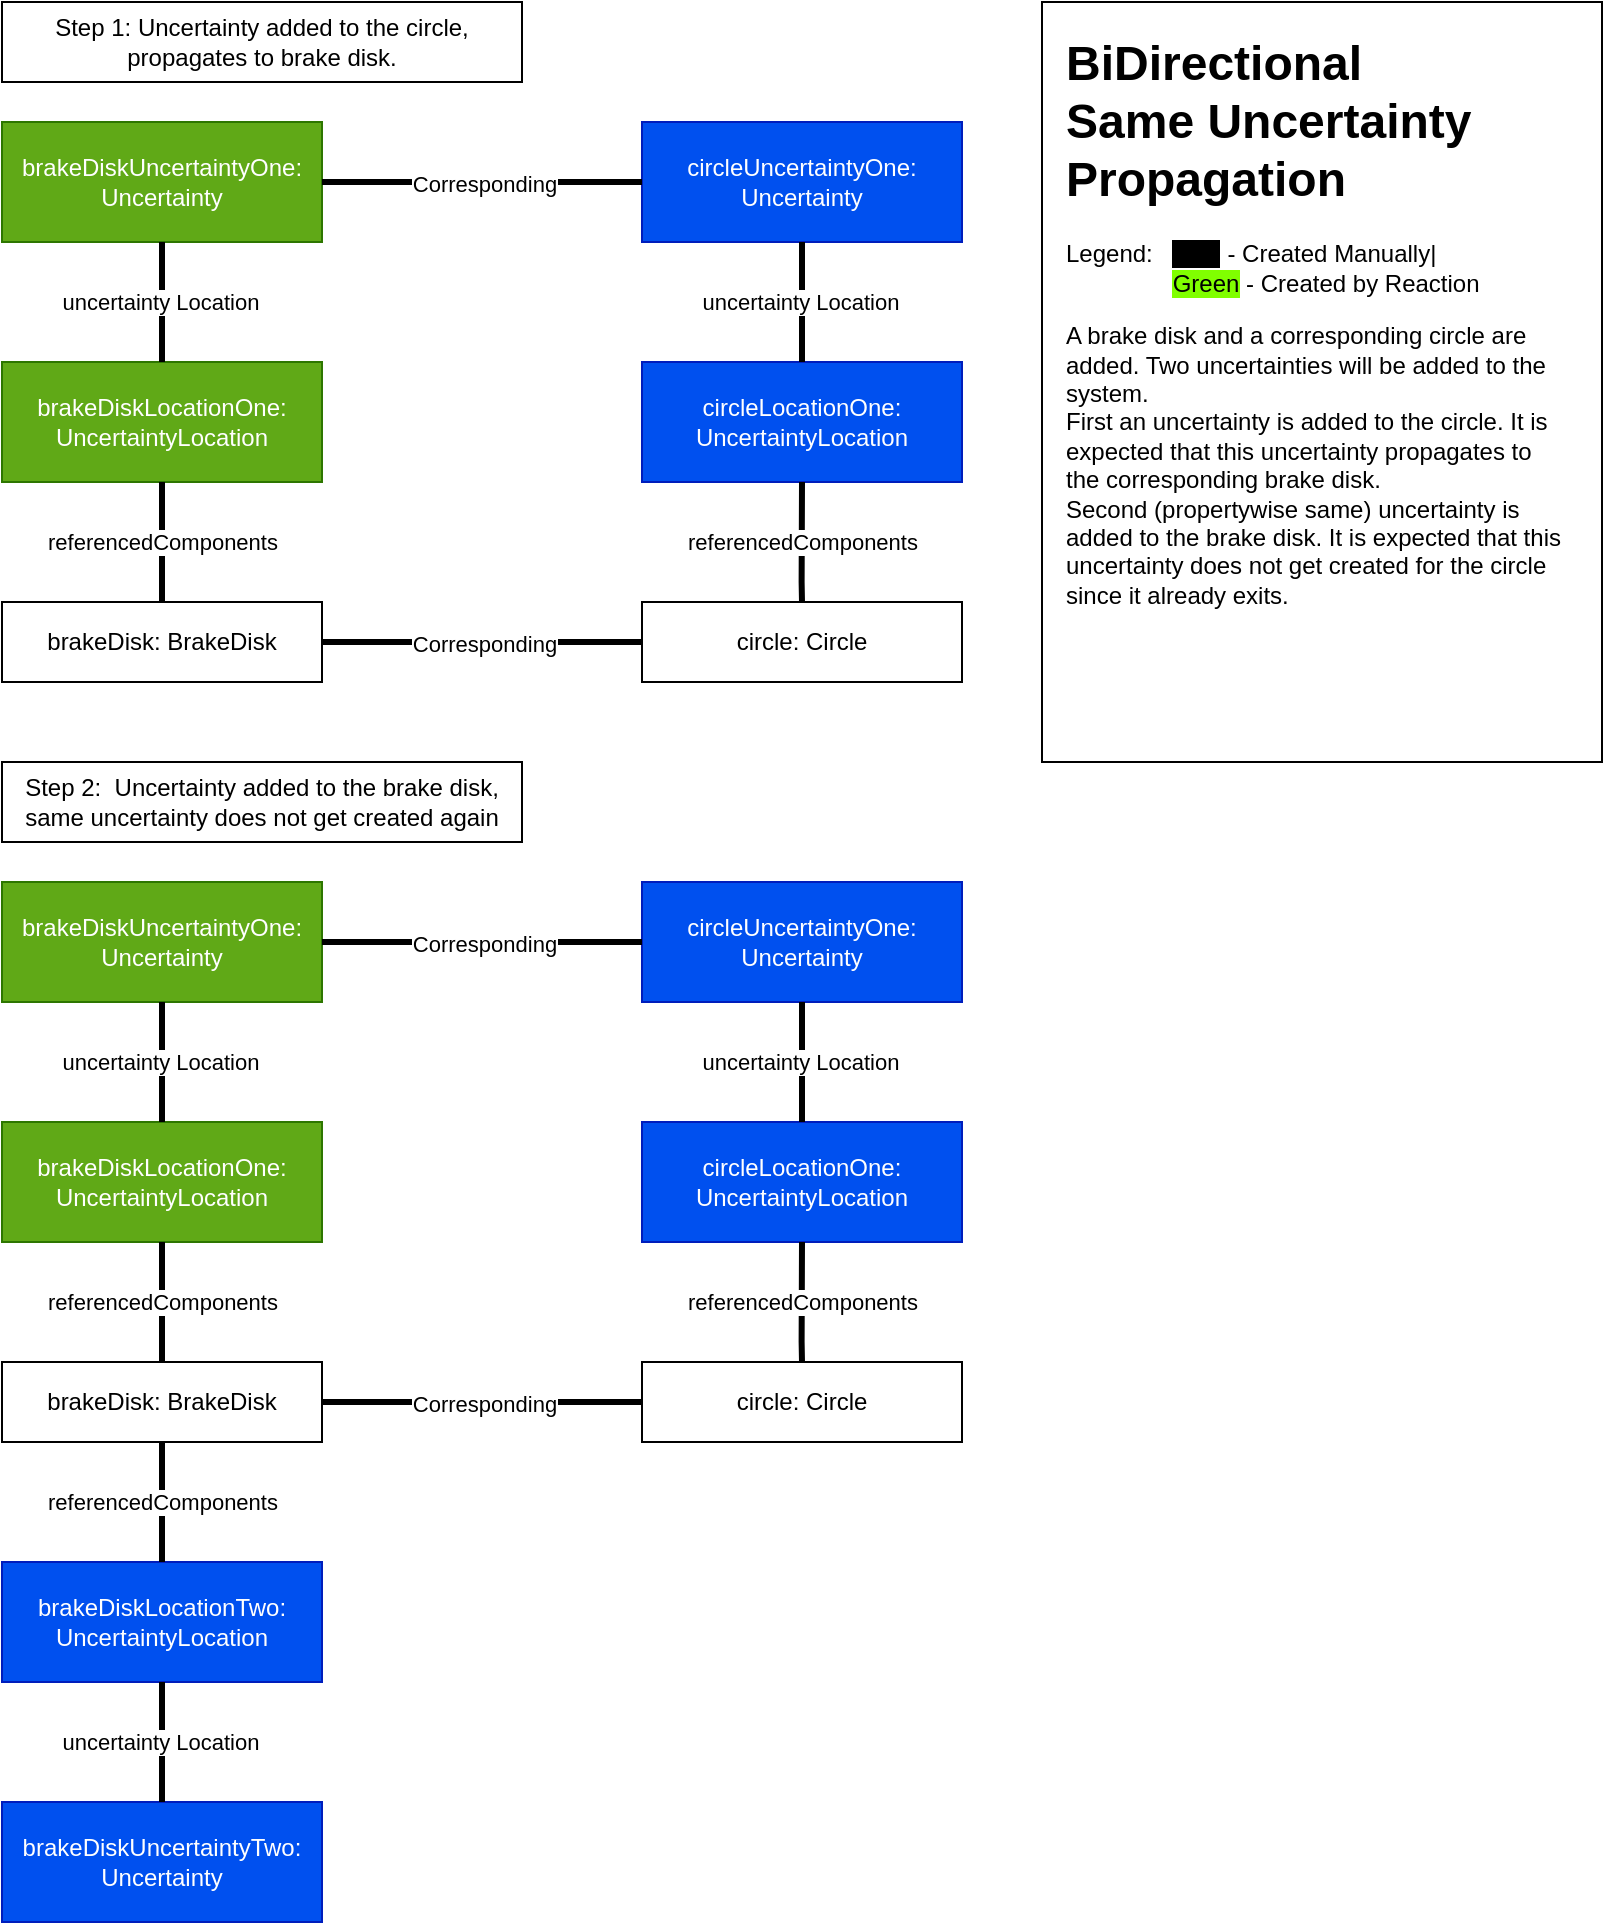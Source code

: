 <mxfile version="27.0.5">
  <diagram name="Page-1" id="hSbz8sfhkRv2dt6Nuemm">
    <mxGraphModel dx="1181" dy="688" grid="1" gridSize="10" guides="1" tooltips="1" connect="1" arrows="1" fold="1" page="1" pageScale="1" pageWidth="850" pageHeight="1100" math="0" shadow="0">
      <root>
        <mxCell id="0" />
        <mxCell id="1" parent="0" />
        <mxCell id="dKJm6D22h-IE7gDkArMl-2" value="brakeDiskUncertaintyOne: Uncertainty" style="html=1;whiteSpace=wrap;fillColor=#60a917;fontColor=#ffffff;strokeColor=#2D7600;" parent="1" vertex="1">
          <mxGeometry x="20" y="70" width="160" height="60" as="geometry" />
        </mxCell>
        <mxCell id="dKJm6D22h-IE7gDkArMl-4" value="circleUncertaintyOne: Uncertainty" style="html=1;whiteSpace=wrap;fillColor=#0050ef;fontColor=#ffffff;strokeColor=#001DBC;" parent="1" vertex="1">
          <mxGeometry x="340" y="70" width="160" height="60" as="geometry" />
        </mxCell>
        <mxCell id="dKJm6D22h-IE7gDkArMl-8" value="" style="endArrow=none;startArrow=none;endFill=0;startFill=0;endSize=8;html=1;verticalAlign=bottom;labelBackgroundColor=none;strokeWidth=3;rounded=0;entryX=0;entryY=0.5;entryDx=0;entryDy=0;exitX=1;exitY=0.5;exitDx=0;exitDy=0;" parent="1" source="dKJm6D22h-IE7gDkArMl-2" target="dKJm6D22h-IE7gDkArMl-4" edge="1">
          <mxGeometry width="160" relative="1" as="geometry">
            <mxPoint x="200" y="100" as="sourcePoint" />
            <mxPoint x="320" y="104" as="targetPoint" />
          </mxGeometry>
        </mxCell>
        <mxCell id="dKJm6D22h-IE7gDkArMl-9" value="Corresponding" style="edgeLabel;html=1;align=center;verticalAlign=middle;resizable=0;points=[];" parent="dKJm6D22h-IE7gDkArMl-8" vertex="1" connectable="0">
          <mxGeometry x="0.005" y="-1" relative="1" as="geometry">
            <mxPoint as="offset" />
          </mxGeometry>
        </mxCell>
        <mxCell id="dKJm6D22h-IE7gDkArMl-12" value="brakeDiskLocationOne: UncertaintyLocation" style="html=1;whiteSpace=wrap;fillColor=#60a917;fontColor=#ffffff;strokeColor=#2D7600;" parent="1" vertex="1">
          <mxGeometry x="20" y="190" width="160" height="60" as="geometry" />
        </mxCell>
        <mxCell id="dKJm6D22h-IE7gDkArMl-13" value="" style="endArrow=none;startArrow=none;endFill=0;startFill=0;endSize=8;html=1;verticalAlign=bottom;labelBackgroundColor=none;strokeWidth=3;rounded=0;exitX=0.5;exitY=1;exitDx=0;exitDy=0;entryX=0.5;entryY=0;entryDx=0;entryDy=0;" parent="1" source="dKJm6D22h-IE7gDkArMl-2" target="dKJm6D22h-IE7gDkArMl-12" edge="1">
          <mxGeometry width="160" relative="1" as="geometry">
            <mxPoint x="120" y="150" as="sourcePoint" />
            <mxPoint x="120" y="170" as="targetPoint" />
          </mxGeometry>
        </mxCell>
        <mxCell id="dKJm6D22h-IE7gDkArMl-14" value="uncertainty Location" style="edgeLabel;html=1;align=center;verticalAlign=middle;resizable=0;points=[];" parent="dKJm6D22h-IE7gDkArMl-13" vertex="1" connectable="0">
          <mxGeometry x="0.005" y="-1" relative="1" as="geometry">
            <mxPoint as="offset" />
          </mxGeometry>
        </mxCell>
        <mxCell id="dKJm6D22h-IE7gDkArMl-15" value="circleLocationOne: UncertaintyLocation" style="html=1;whiteSpace=wrap;fillColor=#0050ef;fontColor=#ffffff;strokeColor=#001DBC;" parent="1" vertex="1">
          <mxGeometry x="340" y="190" width="160" height="60" as="geometry" />
        </mxCell>
        <mxCell id="dKJm6D22h-IE7gDkArMl-16" value="" style="endArrow=none;startArrow=none;endFill=0;startFill=0;endSize=8;html=1;verticalAlign=bottom;labelBackgroundColor=none;strokeWidth=3;rounded=0;exitX=0.5;exitY=1;exitDx=0;exitDy=0;entryX=0.5;entryY=0;entryDx=0;entryDy=0;" parent="1" source="dKJm6D22h-IE7gDkArMl-4" target="dKJm6D22h-IE7gDkArMl-15" edge="1">
          <mxGeometry width="160" relative="1" as="geometry">
            <mxPoint x="420" y="140" as="sourcePoint" />
            <mxPoint x="420" y="180" as="targetPoint" />
          </mxGeometry>
        </mxCell>
        <mxCell id="dKJm6D22h-IE7gDkArMl-17" value="uncertainty Location" style="edgeLabel;html=1;align=center;verticalAlign=middle;resizable=0;points=[];" parent="dKJm6D22h-IE7gDkArMl-16" vertex="1" connectable="0">
          <mxGeometry x="0.005" y="-1" relative="1" as="geometry">
            <mxPoint as="offset" />
          </mxGeometry>
        </mxCell>
        <mxCell id="dKJm6D22h-IE7gDkArMl-18" value="brakeDisk: BrakeDisk" style="html=1;whiteSpace=wrap;" parent="1" vertex="1">
          <mxGeometry x="20" y="310" width="160" height="40" as="geometry" />
        </mxCell>
        <mxCell id="dKJm6D22h-IE7gDkArMl-19" value="" style="endArrow=none;startArrow=none;endFill=0;startFill=0;endSize=8;html=1;verticalAlign=bottom;labelBackgroundColor=none;strokeWidth=3;rounded=0;exitX=0.5;exitY=1;exitDx=0;exitDy=0;entryX=0.5;entryY=0;entryDx=0;entryDy=0;" parent="1" source="dKJm6D22h-IE7gDkArMl-12" target="dKJm6D22h-IE7gDkArMl-18" edge="1">
          <mxGeometry width="160" relative="1" as="geometry">
            <mxPoint x="140" y="250" as="sourcePoint" />
            <mxPoint x="140" y="310" as="targetPoint" />
            <Array as="points">
              <mxPoint x="100" y="300" />
            </Array>
          </mxGeometry>
        </mxCell>
        <mxCell id="dKJm6D22h-IE7gDkArMl-20" value="referencedComponents" style="edgeLabel;html=1;align=center;verticalAlign=middle;resizable=0;points=[];" parent="dKJm6D22h-IE7gDkArMl-19" vertex="1" connectable="0">
          <mxGeometry x="0.005" y="-1" relative="1" as="geometry">
            <mxPoint x="1" as="offset" />
          </mxGeometry>
        </mxCell>
        <mxCell id="dKJm6D22h-IE7gDkArMl-24" value="" style="endArrow=none;startArrow=none;endFill=0;startFill=0;endSize=8;html=1;verticalAlign=bottom;labelBackgroundColor=none;strokeWidth=3;rounded=0;exitX=0.5;exitY=1;exitDx=0;exitDy=0;entryX=0.5;entryY=0;entryDx=0;entryDy=0;" parent="1" source="dKJm6D22h-IE7gDkArMl-15" target="dKJm6D22h-IE7gDkArMl-26" edge="1">
          <mxGeometry width="160" relative="1" as="geometry">
            <mxPoint x="420" y="260" as="sourcePoint" />
            <mxPoint x="420" y="290" as="targetPoint" />
            <Array as="points">
              <mxPoint x="419.81" y="300" />
            </Array>
          </mxGeometry>
        </mxCell>
        <mxCell id="dKJm6D22h-IE7gDkArMl-25" value="referencedComponents" style="edgeLabel;html=1;align=center;verticalAlign=middle;resizable=0;points=[];" parent="dKJm6D22h-IE7gDkArMl-24" vertex="1" connectable="0">
          <mxGeometry x="0.005" y="-1" relative="1" as="geometry">
            <mxPoint x="1" as="offset" />
          </mxGeometry>
        </mxCell>
        <mxCell id="dKJm6D22h-IE7gDkArMl-26" value="circle: Circle" style="html=1;whiteSpace=wrap;" parent="1" vertex="1">
          <mxGeometry x="340" y="310" width="160" height="40" as="geometry" />
        </mxCell>
        <mxCell id="dKJm6D22h-IE7gDkArMl-27" value="" style="endArrow=none;startArrow=none;endFill=0;startFill=0;endSize=8;html=1;verticalAlign=bottom;labelBackgroundColor=none;strokeWidth=3;rounded=0;entryX=0;entryY=0.5;entryDx=0;entryDy=0;exitX=1;exitY=0.5;exitDx=0;exitDy=0;" parent="1" source="dKJm6D22h-IE7gDkArMl-18" target="dKJm6D22h-IE7gDkArMl-26" edge="1">
          <mxGeometry width="160" relative="1" as="geometry">
            <mxPoint x="170" y="309.68" as="sourcePoint" />
            <mxPoint x="330" y="309.68" as="targetPoint" />
          </mxGeometry>
        </mxCell>
        <mxCell id="dKJm6D22h-IE7gDkArMl-28" value="Corresponding" style="edgeLabel;html=1;align=center;verticalAlign=middle;resizable=0;points=[];" parent="dKJm6D22h-IE7gDkArMl-27" vertex="1" connectable="0">
          <mxGeometry x="0.005" y="-1" relative="1" as="geometry">
            <mxPoint as="offset" />
          </mxGeometry>
        </mxCell>
        <mxCell id="dKJm6D22h-IE7gDkArMl-43" value="" style="rounded=0;whiteSpace=wrap;html=1;" parent="1" vertex="1">
          <mxGeometry x="540" y="10" width="280" height="380" as="geometry" />
        </mxCell>
        <mxCell id="dKJm6D22h-IE7gDkArMl-42" value="&lt;h1 style=&quot;margin-top: 0px;&quot;&gt;BiDirectional&lt;br&gt;Same Uncertainty Propagation&lt;/h1&gt;&lt;p&gt;Legend: &lt;span style=&quot;white-space: pre;&quot;&gt;&#x9;&lt;/span&gt;&lt;span style=&quot;background-color: light-dark(rgb(0, 0, 0), rgb(0, 0, 255));&quot;&gt;Blue&lt;/span&gt; - Created Manually|&lt;br&gt;&lt;span style=&quot;white-space: pre;&quot;&gt;&#x9;&lt;/span&gt;&lt;span style=&quot;white-space: pre;&quot;&gt;&#x9;&lt;/span&gt;&lt;span style=&quot;background-color: rgb(128, 255, 0);&quot;&gt;&lt;font style=&quot;color: rgb(0, 0, 0);&quot;&gt;Green&lt;/font&gt;&lt;/span&gt; - Created by Reaction&lt;br&gt;&lt;/p&gt;&lt;p&gt;A brake disk and a corresponding circle are added. Two uncertainties will be added to the system.&amp;nbsp;&lt;br&gt;First an uncertainty is added to the circle. It is expected that this uncertainty propagates to the corresponding brake disk.&lt;br&gt;Second (propertywise same) uncertainty is added to the brake disk. It is expected that this uncertainty does not get created for the circle since it already exits.&lt;br&gt;&lt;br&gt;&lt;br&gt;&lt;br&gt;&lt;br&gt;&lt;/p&gt;" style="text;html=1;whiteSpace=wrap;overflow=hidden;rounded=0;" parent="1" vertex="1">
          <mxGeometry x="550" y="20" width="250" height="350" as="geometry" />
        </mxCell>
        <mxCell id="dKJm6D22h-IE7gDkArMl-49" value="Step 1: Uncertainty added to the circle, propagates to brake disk." style="rounded=0;whiteSpace=wrap;html=1;" parent="1" vertex="1">
          <mxGeometry x="20" y="10" width="260" height="40" as="geometry" />
        </mxCell>
        <mxCell id="kIRU0zJeqsqEs3SZj0UL-1" value="brakeDiskUncertaintyOne: Uncertainty" style="html=1;whiteSpace=wrap;fillColor=#60a917;fontColor=#ffffff;strokeColor=#2D7600;" parent="1" vertex="1">
          <mxGeometry x="20" y="450" width="160" height="60" as="geometry" />
        </mxCell>
        <mxCell id="kIRU0zJeqsqEs3SZj0UL-2" value="circleUncertaintyOne: Uncertainty" style="html=1;whiteSpace=wrap;fillColor=#0050ef;fontColor=#ffffff;strokeColor=#001DBC;" parent="1" vertex="1">
          <mxGeometry x="340" y="450" width="160" height="60" as="geometry" />
        </mxCell>
        <mxCell id="kIRU0zJeqsqEs3SZj0UL-3" value="" style="endArrow=none;startArrow=none;endFill=0;startFill=0;endSize=8;html=1;verticalAlign=bottom;labelBackgroundColor=none;strokeWidth=3;rounded=0;entryX=0;entryY=0.5;entryDx=0;entryDy=0;exitX=1;exitY=0.5;exitDx=0;exitDy=0;" parent="1" source="kIRU0zJeqsqEs3SZj0UL-1" target="kIRU0zJeqsqEs3SZj0UL-2" edge="1">
          <mxGeometry width="160" relative="1" as="geometry">
            <mxPoint x="200" y="480" as="sourcePoint" />
            <mxPoint x="320" y="484" as="targetPoint" />
          </mxGeometry>
        </mxCell>
        <mxCell id="kIRU0zJeqsqEs3SZj0UL-4" value="Corresponding" style="edgeLabel;html=1;align=center;verticalAlign=middle;resizable=0;points=[];" parent="kIRU0zJeqsqEs3SZj0UL-3" vertex="1" connectable="0">
          <mxGeometry x="0.005" y="-1" relative="1" as="geometry">
            <mxPoint as="offset" />
          </mxGeometry>
        </mxCell>
        <mxCell id="kIRU0zJeqsqEs3SZj0UL-5" value="brakeDiskLocationOne: UncertaintyLocation" style="html=1;whiteSpace=wrap;fillColor=#60a917;fontColor=#ffffff;strokeColor=#2D7600;" parent="1" vertex="1">
          <mxGeometry x="20" y="570" width="160" height="60" as="geometry" />
        </mxCell>
        <mxCell id="kIRU0zJeqsqEs3SZj0UL-6" value="" style="endArrow=none;startArrow=none;endFill=0;startFill=0;endSize=8;html=1;verticalAlign=bottom;labelBackgroundColor=none;strokeWidth=3;rounded=0;exitX=0.5;exitY=1;exitDx=0;exitDy=0;entryX=0.5;entryY=0;entryDx=0;entryDy=0;" parent="1" source="kIRU0zJeqsqEs3SZj0UL-1" target="kIRU0zJeqsqEs3SZj0UL-5" edge="1">
          <mxGeometry width="160" relative="1" as="geometry">
            <mxPoint x="120" y="530" as="sourcePoint" />
            <mxPoint x="120" y="550" as="targetPoint" />
          </mxGeometry>
        </mxCell>
        <mxCell id="kIRU0zJeqsqEs3SZj0UL-7" value="uncertainty Location" style="edgeLabel;html=1;align=center;verticalAlign=middle;resizable=0;points=[];" parent="kIRU0zJeqsqEs3SZj0UL-6" vertex="1" connectable="0">
          <mxGeometry x="0.005" y="-1" relative="1" as="geometry">
            <mxPoint as="offset" />
          </mxGeometry>
        </mxCell>
        <mxCell id="kIRU0zJeqsqEs3SZj0UL-8" value="circleLocationOne: UncertaintyLocation" style="html=1;whiteSpace=wrap;fillColor=#0050ef;fontColor=#ffffff;strokeColor=#001DBC;" parent="1" vertex="1">
          <mxGeometry x="340" y="570" width="160" height="60" as="geometry" />
        </mxCell>
        <mxCell id="kIRU0zJeqsqEs3SZj0UL-9" value="" style="endArrow=none;startArrow=none;endFill=0;startFill=0;endSize=8;html=1;verticalAlign=bottom;labelBackgroundColor=none;strokeWidth=3;rounded=0;exitX=0.5;exitY=1;exitDx=0;exitDy=0;entryX=0.5;entryY=0;entryDx=0;entryDy=0;" parent="1" source="kIRU0zJeqsqEs3SZj0UL-2" target="kIRU0zJeqsqEs3SZj0UL-8" edge="1">
          <mxGeometry width="160" relative="1" as="geometry">
            <mxPoint x="420" y="520" as="sourcePoint" />
            <mxPoint x="420" y="560" as="targetPoint" />
          </mxGeometry>
        </mxCell>
        <mxCell id="kIRU0zJeqsqEs3SZj0UL-10" value="uncertainty Location" style="edgeLabel;html=1;align=center;verticalAlign=middle;resizable=0;points=[];" parent="kIRU0zJeqsqEs3SZj0UL-9" vertex="1" connectable="0">
          <mxGeometry x="0.005" y="-1" relative="1" as="geometry">
            <mxPoint as="offset" />
          </mxGeometry>
        </mxCell>
        <mxCell id="kIRU0zJeqsqEs3SZj0UL-11" value="brakeDisk: BrakeDisk" style="html=1;whiteSpace=wrap;" parent="1" vertex="1">
          <mxGeometry x="20" y="690" width="160" height="40" as="geometry" />
        </mxCell>
        <mxCell id="kIRU0zJeqsqEs3SZj0UL-12" value="" style="endArrow=none;startArrow=none;endFill=0;startFill=0;endSize=8;html=1;verticalAlign=bottom;labelBackgroundColor=none;strokeWidth=3;rounded=0;exitX=0.5;exitY=1;exitDx=0;exitDy=0;entryX=0.5;entryY=0;entryDx=0;entryDy=0;" parent="1" source="kIRU0zJeqsqEs3SZj0UL-5" target="kIRU0zJeqsqEs3SZj0UL-11" edge="1">
          <mxGeometry width="160" relative="1" as="geometry">
            <mxPoint x="140" y="630" as="sourcePoint" />
            <mxPoint x="140" y="690" as="targetPoint" />
            <Array as="points">
              <mxPoint x="100" y="680" />
            </Array>
          </mxGeometry>
        </mxCell>
        <mxCell id="kIRU0zJeqsqEs3SZj0UL-13" value="referencedComponents" style="edgeLabel;html=1;align=center;verticalAlign=middle;resizable=0;points=[];" parent="kIRU0zJeqsqEs3SZj0UL-12" vertex="1" connectable="0">
          <mxGeometry x="0.005" y="-1" relative="1" as="geometry">
            <mxPoint x="1" as="offset" />
          </mxGeometry>
        </mxCell>
        <mxCell id="kIRU0zJeqsqEs3SZj0UL-14" value="" style="endArrow=none;startArrow=none;endFill=0;startFill=0;endSize=8;html=1;verticalAlign=bottom;labelBackgroundColor=none;strokeWidth=3;rounded=0;exitX=0.5;exitY=1;exitDx=0;exitDy=0;entryX=0.5;entryY=0;entryDx=0;entryDy=0;" parent="1" source="kIRU0zJeqsqEs3SZj0UL-8" target="kIRU0zJeqsqEs3SZj0UL-16" edge="1">
          <mxGeometry width="160" relative="1" as="geometry">
            <mxPoint x="420" y="640" as="sourcePoint" />
            <mxPoint x="420" y="670" as="targetPoint" />
            <Array as="points">
              <mxPoint x="419.81" y="680" />
            </Array>
          </mxGeometry>
        </mxCell>
        <mxCell id="kIRU0zJeqsqEs3SZj0UL-15" value="referencedComponents" style="edgeLabel;html=1;align=center;verticalAlign=middle;resizable=0;points=[];" parent="kIRU0zJeqsqEs3SZj0UL-14" vertex="1" connectable="0">
          <mxGeometry x="0.005" y="-1" relative="1" as="geometry">
            <mxPoint x="1" as="offset" />
          </mxGeometry>
        </mxCell>
        <mxCell id="kIRU0zJeqsqEs3SZj0UL-16" value="circle: Circle" style="html=1;whiteSpace=wrap;" parent="1" vertex="1">
          <mxGeometry x="340" y="690" width="160" height="40" as="geometry" />
        </mxCell>
        <mxCell id="kIRU0zJeqsqEs3SZj0UL-17" value="" style="endArrow=none;startArrow=none;endFill=0;startFill=0;endSize=8;html=1;verticalAlign=bottom;labelBackgroundColor=none;strokeWidth=3;rounded=0;entryX=0;entryY=0.5;entryDx=0;entryDy=0;exitX=1;exitY=0.5;exitDx=0;exitDy=0;" parent="1" source="kIRU0zJeqsqEs3SZj0UL-11" target="kIRU0zJeqsqEs3SZj0UL-16" edge="1">
          <mxGeometry width="160" relative="1" as="geometry">
            <mxPoint x="170" y="689.68" as="sourcePoint" />
            <mxPoint x="330" y="689.68" as="targetPoint" />
          </mxGeometry>
        </mxCell>
        <mxCell id="kIRU0zJeqsqEs3SZj0UL-18" value="Corresponding" style="edgeLabel;html=1;align=center;verticalAlign=middle;resizable=0;points=[];" parent="kIRU0zJeqsqEs3SZj0UL-17" vertex="1" connectable="0">
          <mxGeometry x="0.005" y="-1" relative="1" as="geometry">
            <mxPoint as="offset" />
          </mxGeometry>
        </mxCell>
        <mxCell id="kIRU0zJeqsqEs3SZj0UL-19" value="brakeDiskLocationTwo: UncertaintyLocation" style="html=1;whiteSpace=wrap;fillColor=#0050ef;fontColor=#ffffff;strokeColor=#001DBC;" parent="1" vertex="1">
          <mxGeometry x="20" y="790" width="160" height="60" as="geometry" />
        </mxCell>
        <mxCell id="kIRU0zJeqsqEs3SZj0UL-20" value="brakeDiskUncertaintyTwo: Uncertainty" style="html=1;whiteSpace=wrap;fillColor=#0050ef;fontColor=#ffffff;strokeColor=#001DBC;" parent="1" vertex="1">
          <mxGeometry x="20" y="910" width="160" height="60" as="geometry" />
        </mxCell>
        <mxCell id="kIRU0zJeqsqEs3SZj0UL-21" value="" style="endArrow=none;startArrow=none;endFill=0;startFill=0;endSize=8;html=1;verticalAlign=bottom;labelBackgroundColor=none;strokeWidth=3;rounded=0;entryX=0.5;entryY=0;entryDx=0;entryDy=0;exitX=0.5;exitY=1;exitDx=0;exitDy=0;" parent="1" source="kIRU0zJeqsqEs3SZj0UL-19" target="kIRU0zJeqsqEs3SZj0UL-20" edge="1">
          <mxGeometry width="160" relative="1" as="geometry">
            <mxPoint x="120" y="860" as="sourcePoint" />
            <mxPoint x="120" y="790" as="targetPoint" />
          </mxGeometry>
        </mxCell>
        <mxCell id="kIRU0zJeqsqEs3SZj0UL-22" value="uncertainty Location" style="edgeLabel;html=1;align=center;verticalAlign=middle;resizable=0;points=[];" parent="kIRU0zJeqsqEs3SZj0UL-21" vertex="1" connectable="0">
          <mxGeometry x="0.005" y="-1" relative="1" as="geometry">
            <mxPoint as="offset" />
          </mxGeometry>
        </mxCell>
        <mxCell id="kIRU0zJeqsqEs3SZj0UL-23" value="" style="endArrow=none;startArrow=none;endFill=0;startFill=0;endSize=8;html=1;verticalAlign=bottom;labelBackgroundColor=none;strokeWidth=3;rounded=0;exitX=0.5;exitY=1;exitDx=0;exitDy=0;entryX=0.5;entryY=0;entryDx=0;entryDy=0;" parent="1" source="kIRU0zJeqsqEs3SZj0UL-11" target="kIRU0zJeqsqEs3SZj0UL-19" edge="1">
          <mxGeometry width="160" relative="1" as="geometry">
            <mxPoint x="200" y="730" as="sourcePoint" />
            <mxPoint x="120" y="770" as="targetPoint" />
            <Array as="points">
              <mxPoint x="100" y="760" />
            </Array>
          </mxGeometry>
        </mxCell>
        <mxCell id="kIRU0zJeqsqEs3SZj0UL-24" value="referencedComponents" style="edgeLabel;html=1;align=center;verticalAlign=middle;resizable=0;points=[];" parent="kIRU0zJeqsqEs3SZj0UL-23" vertex="1" connectable="0">
          <mxGeometry x="0.005" y="-1" relative="1" as="geometry">
            <mxPoint x="1" as="offset" />
          </mxGeometry>
        </mxCell>
        <mxCell id="kIRU0zJeqsqEs3SZj0UL-33" value="Step 2:&amp;nbsp; Uncertainty added to the brake disk, same uncertainty does not get created again" style="rounded=0;whiteSpace=wrap;html=1;" parent="1" vertex="1">
          <mxGeometry x="20" y="390" width="260" height="40" as="geometry" />
        </mxCell>
      </root>
    </mxGraphModel>
  </diagram>
</mxfile>
